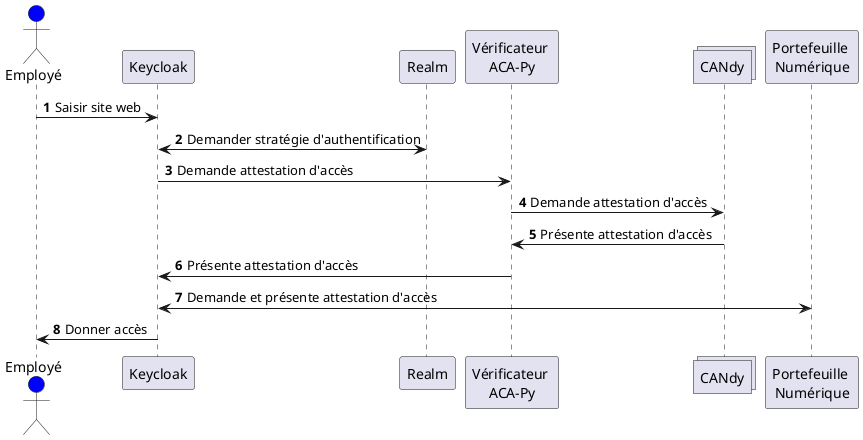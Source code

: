 @startuml SchemaConsommteurVirtuel
autonumber

'*************
'Déclaration de participants
'*************
actor Employé as Employee #Blue
participant Keycloak
participant Realm
participant "Vérificateur \nACA-Py" as ACAPY   
collections CANdy
participant  "Portefeuille \nNumérique" as Wallet    

'**************
'DÉFINITION DES LIENS
'**************
Employee -> Keycloak : Saisir site web
Keycloak <-> Realm : Demander stratégie d'authentification
Keycloak -> ACAPY : Demande attestation d'accès
ACAPY -> CANdy : Demande attestation d'accès
CANdy -> ACAPY : Présente attestation d'accès
ACAPY -> Keycloak : Présente attestation d'accès
Keycloak <-> Wallet : Demande et présente attestation d'accès 
Keycloak -> Employee : Donner accès
@enduml